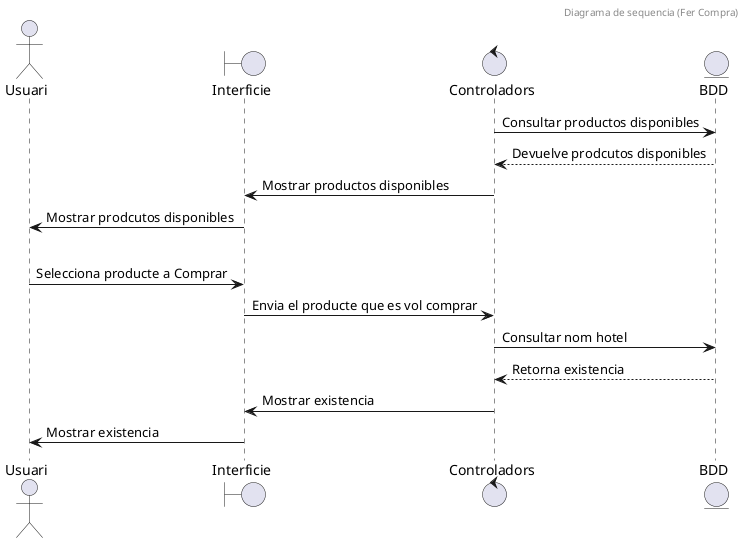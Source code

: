 @startuml
'https://plantuml.com/sequence-diagram
header "Diagrama de sequencia (Fer Compra)"

actor Usuari
boundary Interficie
control Controladors
entity BDD

Controladors -> BDD : Consultar productos disponibles
BDD --> Controladors : Devuelve prodcutos disponibles
Controladors -> Interficie : Mostrar productos disponibles
Interficie -> Usuari : Mostrar prodcutos disponibles
|||
Usuari -> Interficie : Selecciona producte a Comprar
Interficie -> Controladors : Envia el producte que es vol comprar
Controladors -> BDD : Consultar nom hotel
BDD --> Controladors : Retorna existencia
Controladors -> Interficie : Mostrar existencia
Interficie -> Usuari : Mostrar existencia
@enduml